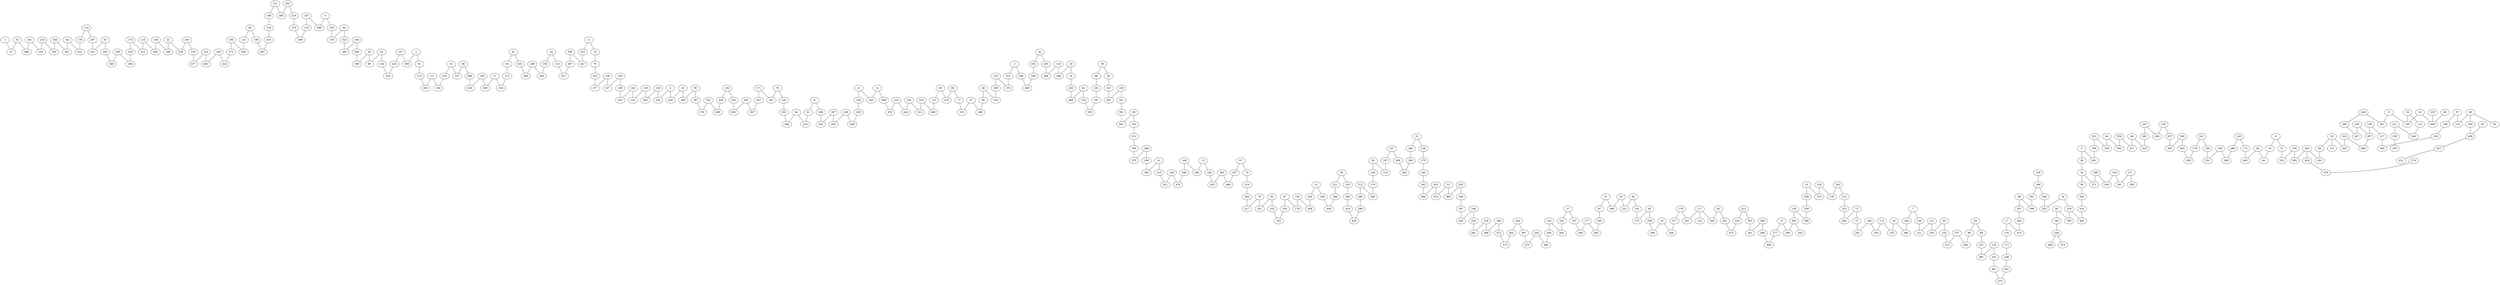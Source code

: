 strict graph G {
1;
57;
52;
489;
181;
253;
216;
330;
164;
381;
141;
415;
178;
119;
297;
341;
63;
245;
340;
195;
284;
259;
174;
412;
124;
492;
138;
206;
22;
329;
240;
376;
477;
210;
483;
160;
422;
272;
194;
436;
123;
84;
199;
497;
410;
318;
148;
131;
463;
203;
219;
275;
368;
110;
107;
498;
6;
193;
276;
94;
323;
390;
295;
369;
399;
43;
88;
25;
154;
333;
225;
157;
389;
2;
91;
113;
263;
111;
184;
105;
35;
237;
96;
408;
418;
165;
405;
71;
355;
112;
101;
81;
325;
406;
209;
450;
158;
24;
125;
437;
387;
358;
447;
310;
11;
19;
70;
224;
377;
236;
327;
100;
198;
420;
144;
152;
139;
363;
230;
316;
4;
428;
18;
380;
90;
267;
378;
342;
469;
454;
162;
354;
403;
282;
367;
347;
171;
301;
76;
120;
255;
448;
44;
214;
61;
8;
200;
402;
287;
426;
228;
449;
430;
334;
21;
343;
12;
348;
478;
223;
424;
190;
313;
270;
490;
127;
65;
470;
69;
77;
235;
47;
186;
56;
48;
324;
308;
133;
370;
351;
3;
238;
480;
256;
202;
32;
435;
468;
116;
188;
29;
74;
265;
466;
92;
155;
339;
197;
192;
68;
39;
40;
227;
487;
229;
241;
391;
441;
36;
103;
311;
336;
375;
266;
290;
392;
41;
215;
421;
140;
479;
446;
169;
280;
13;
326;
423;
285;
488;
337;
67;
79;
314;
400;
417;
78;
331;
55;
102;
183;
150;
97;
179;
143;
458;
294;
31;
309;
494;
268;
221;
58;
163;
360;
419;
439;
298;
289;
212;
486;
176;
146;
83;
315;
187;
147;
459;
462;
283;
262;
33;
126;
175;
185;
242;
499;
425;
474;
23;
365;
292;
364;
397;
445;
196;
254;
461;
218;
388;
189;
372;
373;
302;
204;
467;
473;
234;
386;
300;
134;
442;
222;
27;
167;
260;
177;
482;
205;
87;
51;
299;
50;
231;
82;
191;
273;
45;
338;
366;
53;
356;
317;
170;
261;
117;
493;
62;
451;
472;
220;
213;
353;
361;
269;
306;
460;
277;
15;
395;
394;
128;
396;
359;
208;
10;
379;
159;
278;
243;
312;
322;
485;
73;
75;
201;
168;
320;
115;
153;
42;
385;
344;
7;
136;
151;
121;
250;
60;
232;
471;
137;
495;
80;
59;
89;
257;
481;
118;
252;
401;
475;
432;
248;
173;
135;
17;
413;
404;
357;
99;
398;
291;
166;
349;
352;
34;
319;
350;
95;
182;
249;
496;
374;
464;
414;
304;
38;
30;
371;
288;
429;
104;
281;
271;
393;
28;
5;
491;
384;
321;
328;
64;
362;
258;
411;
46;
416;
382;
247;
456;
129;
207;
383;
345;
433;
438;
279;
161;
180;
251;
106;
296;
286;
145;
172;
465;
26;
66;
16;
0;
72;
332;
156;
305;
264;
452;
98;
20;
453;
303;
484;
457;
335;
407;
346;
244;
307;
9;
149;
14;
444;
233;
86;
54;
122;
246;
211;
239;
455;
130;
217;
440;
226;
108;
37;
132;
49;
293;
409;
93;
427;
431;
85;
114;
434;
476;
274;
109;
443;
142;
141 -- 381;
210 -- 483;
125 -- 437;
282 -- 367;
205 -- 482;
162 -- 354;
430 -- 449;
358 -- 447;
240 -- 376;
76 -- 301;
48 -- 324;
270 -- 313;
162 -- 454;
187 -- 315;
230 -- 316;
269 -- 361;
16 -- 66;
78 -- 417;
14 -- 149;
156 -- 305;
191 -- 273;
109 -- 166;
345 -- 383;
46 -- 411;
312 -- 322;
419 -- 439;
290 -- 392;
256 -- 480;
219 -- 275;
157 -- 389;
300 -- 386;
58 -- 221;
177 -- 260;
90 -- 267;
160 -- 422;
221 -- 268;
268 -- 494;
29 -- 188;
164 -- 330;
120 -- 255;
358 -- 387;
42 -- 385;
311 -- 336;
92 -- 155;
137 -- 471;
277 -- 460;
211 -- 239;
207 -- 383;
349 -- 352;
209 -- 406;
6 -- 498;
156 -- 332;
56 -- 186;
41 -- 392;
218 -- 461;
236 -- 327;
140 -- 479;
19 -- 70;
181 -- 489;
297 -- 341;
107 -- 110;
52 -- 489;
310 -- 447;
238 -- 480;
351 -- 370;
342 -- 469;
170 -- 261;
92 -- 466;
115 -- 153;
37 -- 108;
264 -- 305;
117 -- 261;
15 -- 395;
258 -- 411;
13 -- 280;
14 -- 444;
5 -- 28;
106 -- 251;
342 -- 378;
54 -- 149;
223 -- 424;
117 -- 142;
135 -- 173;
359 -- 396;
133 -- 370;
63 -- 341;
78 -- 331;
97 -- 179;
266 -- 290;
71 -- 355;
364 -- 397;
47 -- 235;
102 -- 183;
41 -- 215;
227 -- 487;
82 -- 191;
230 -- 363;
62 -- 451;
104 -- 281;
26 -- 465;
192 -- 197;
190 -- 313;
303 -- 453;
53 -- 356;
154 -- 333;
75 -- 201;
212 -- 486;
427 -- 431;
20 -- 453;
317 -- 356;
289 -- 298;
265 -- 466;
255 -- 448;
30 -- 371;
21 -- 334;
249 -- 374;
228 -- 449;
208 -- 359;
319 -- 350;
202 -- 256;
174 -- 259;
131 -- 463;
275 -- 368;
190 -- 424;
25 -- 88;
124 -- 492;
295 -- 390;
24 -- 125;
40 -- 227;
198 -- 420;
70 -- 224;
176 -- 486;
229 -- 241;
139 -- 363;
325 -- 406;
262 -- 283;
143 -- 458;
76 -- 120;
82 -- 231;
451 -- 472;
10 -- 208;
10 -- 379;
321 -- 328;
326 -- 423;
134 -- 300;
335 -- 407;
129 -- 456;
224 -- 377;
409 -- 427;
15 -- 277;
213 -- 353;
95 -- 182;
189 -- 372;
283 -- 462;
285 -- 488;
84 -- 123;
47 -- 186;
295 -- 369;
150 -- 183;
123 -- 436;
148 -- 318;
302 -- 373;
177 -- 482;
44 -- 214;
103 -- 311;
36 -- 103;
27 -- 222;
167 -- 260;
279 -- 438;
20 -- 114;
28 -- 30;
98 -- 452;
166 -- 349;
193 -- 276;
293 -- 409;
264 -- 434;
257 -- 481;
34 -- 352;
194 -- 272;
158 -- 450;
97 -- 150;
59 -- 80;
108 -- 226;
8 -- 200;
172 -- 465;
459 -- 462;
234 -- 473;
292 -- 365;
269 -- 306;
34 -- 319;
249 -- 496;
344 -- 385;
303 -- 484;
457 -- 484;
244 -- 346;
233 -- 444;
425 -- 474;
139 -- 152;
204 -- 467;
65 -- 127;
322 -- 485;
199 -- 497;
9 -- 307;
140 -- 421;
130 -- 217;
71 -- 405;
35 -- 105;
21 -- 343;
212 -- 289;
61 -- 214;
116 -- 188;
425 -- 499;
94 -- 323;
33 -- 262;
216 -- 253;
203 -- 219;
210 -- 477;
48 -- 56;
27 -- 167;
144 -- 152;
354 -- 403;
50 -- 299;
226 -- 440;
30 -- 38;
122 -- 246;
0 -- 72;
105 -- 184;
129 -- 207;
394 -- 395;
55 -- 331;
287 -- 402;
42 -- 153;
321 -- 384;
2 -- 91;
272 -- 422;
7 -- 344;
6 -- 193;
164 -- 381;
1 -- 57;
294 -- 458;
178 -- 415;
96 -- 408;
29 -- 74;
147 -- 187;
3 -- 351;
116 -- 468;
165 -- 405;
400 -- 417;
408 -- 418;
73 -- 75;
243 -- 312;
45 -- 338;
64 -- 362;
357 -- 404;
211 -- 246;
121 -- 151;
73 -- 485;
137 -- 495;
134 -- 442;
288 -- 371;
239 -- 455;
394 -- 443;
181 -- 253;
67 -- 337;
65 -- 470;
22 -- 329;
195 -- 340;
174 -- 412;
2 -- 389;
91 -- 113;
83 -- 146;
287 -- 426;
410 -- 497;
90 -- 380;
157 -- 225;
467 -- 473;
83 -- 315;
81 -- 325;
245 -- 340;
180 -- 251;
106 -- 296;
77 -- 235;
62 -- 493;
306 -- 460;
145 -- 172;
115 -- 320;
271 -- 281;
12 -- 348;
346 -- 407;
86 -- 444;
118 -- 481;
170 -- 317;
168 -- 201;
285 -- 423;
54 -- 122;
369 -- 399;
353 -- 361;
274 -- 476;
292 -- 364;
247 -- 456;
200 -- 402;
84 -- 199;
160 -- 483;
203 -- 463;
94 -- 276;
435 -- 468;
63 -- 245;
259 -- 284;
36 -- 441;
74 -- 265;
131 -- 148;
43 -- 88;
11 -- 19;
173 -- 248;
51 -- 87;
99 -- 398;
101 -- 112;
236 -- 377;
252 -- 401;
401 -- 475;
104 -- 429;
159 -- 278;
197 -- 339;
282 -- 403;
335 -- 457;
336 -- 375;
18 -- 428;
217 -- 440;
213 -- 220;
382 -- 416;
89 -- 257;
168 -- 320;
271 -- 393;
264 -- 452;
182 -- 249;
79 -- 314;
434 -- 476;
96 -- 237;
111 -- 263;
171 -- 347;
165 -- 418;
242 -- 499;
234 -- 386;
309 -- 494;
52 -- 57;
196 -- 254;
155 -- 339;
360 -- 419;
119 -- 297;
318 -- 410;
334 -- 430;
87 -- 205;
454 -- 469;
338 -- 366;
247 -- 382;
218 -- 388;
228 -- 426;
286 -- 296;
319 -- 464;
23 -- 474;
13 -- 326;
5 -- 491;
0 -- 16;
53 -- 366;
81 -- 101;
69 -- 77;
46 -- 416;
20 -- 98;
38 -- 304;
323 -- 390;
12 -- 343;
432 -- 475;
159 -- 379;
44 -- 448;
18 -- 380;
147 -- 459;
128 -- 394;
225 -- 333;
111 -- 184;
229 -- 487;
175 -- 185;
8 -- 61;
22 -- 206;
32 -- 202;
216 -- 330;
376 -- 477;
39 -- 40;
196 -- 445;
100 -- 198;
222 -- 442;
337 -- 488;
126 -- 175;
33 -- 126;
51 -- 299;
136 -- 151;
161 -- 180;
9 -- 149;
32 -- 435;
49 -- 293;
99 -- 357;
244 -- 307;
95 -- 350;
291 -- 398;
49 -- 132;
384 -- 491;
254 -- 461;
241 -- 391;
194 -- 436;
270 -- 490;
138 -- 492;
107 -- 498;
169 -- 446;
100 -- 327;
113 -- 263;
23 -- 365;
58 -- 163;
69 -- 470;
143 -- 179;
248 -- 432;
17 -- 135;
35 -- 237;
50 -- 231;
60 -- 250;
433 -- 438;
145 -- 286;
128 -- 396;
93 -- 409;
220 -- 472;
117 -- 493;
45 -- 273;
348 -- 478;
3 -- 238;
60 -- 232;
49 -- 85;
55 -- 102;
119 -- 178;
110 -- 368;
141 -- 415;
391 -- 441;
127 -- 490;
314 -- 400;
112 -- 355;
11 -- 310;
169 -- 280;
43 -- 399;
347 -- 367;
266 -- 375;
397 -- 445;
80 -- 495;
404 -- 413;
26 -- 66;
189 -- 388;
138 -- 206;
121 -- 250;
37 -- 132;
17 -- 413;
372 -- 373;
31 -- 309;
232 -- 471;
166 -- 291;
72 -- 332;
345 -- 433;
258 -- 362;
7 -- 136;
387 -- 437;
39 -- 68;
144 -- 420;
185 -- 242;
215 -- 421;
163 -- 360;
24 -- 158;
223 -- 478;
133 -- 308;
124 -- 412;
195 -- 284;
67 -- 79;
31 -- 294;
240 -- 329;
25 -- 154;
209 -- 450;
4 -- 316;
4 -- 428;
267 -- 378;
204 -- 302;
308 -- 324;
161 -- 279;
118 -- 252;
68 -- 192;
288 -- 429;
59 -- 89;
414 -- 464;
243 -- 278;
64 -- 328;
446 -- 479;
171 -- 301;
146 -- 176;
298 -- 439;
304 -- 414;
130 -- 457;
}
